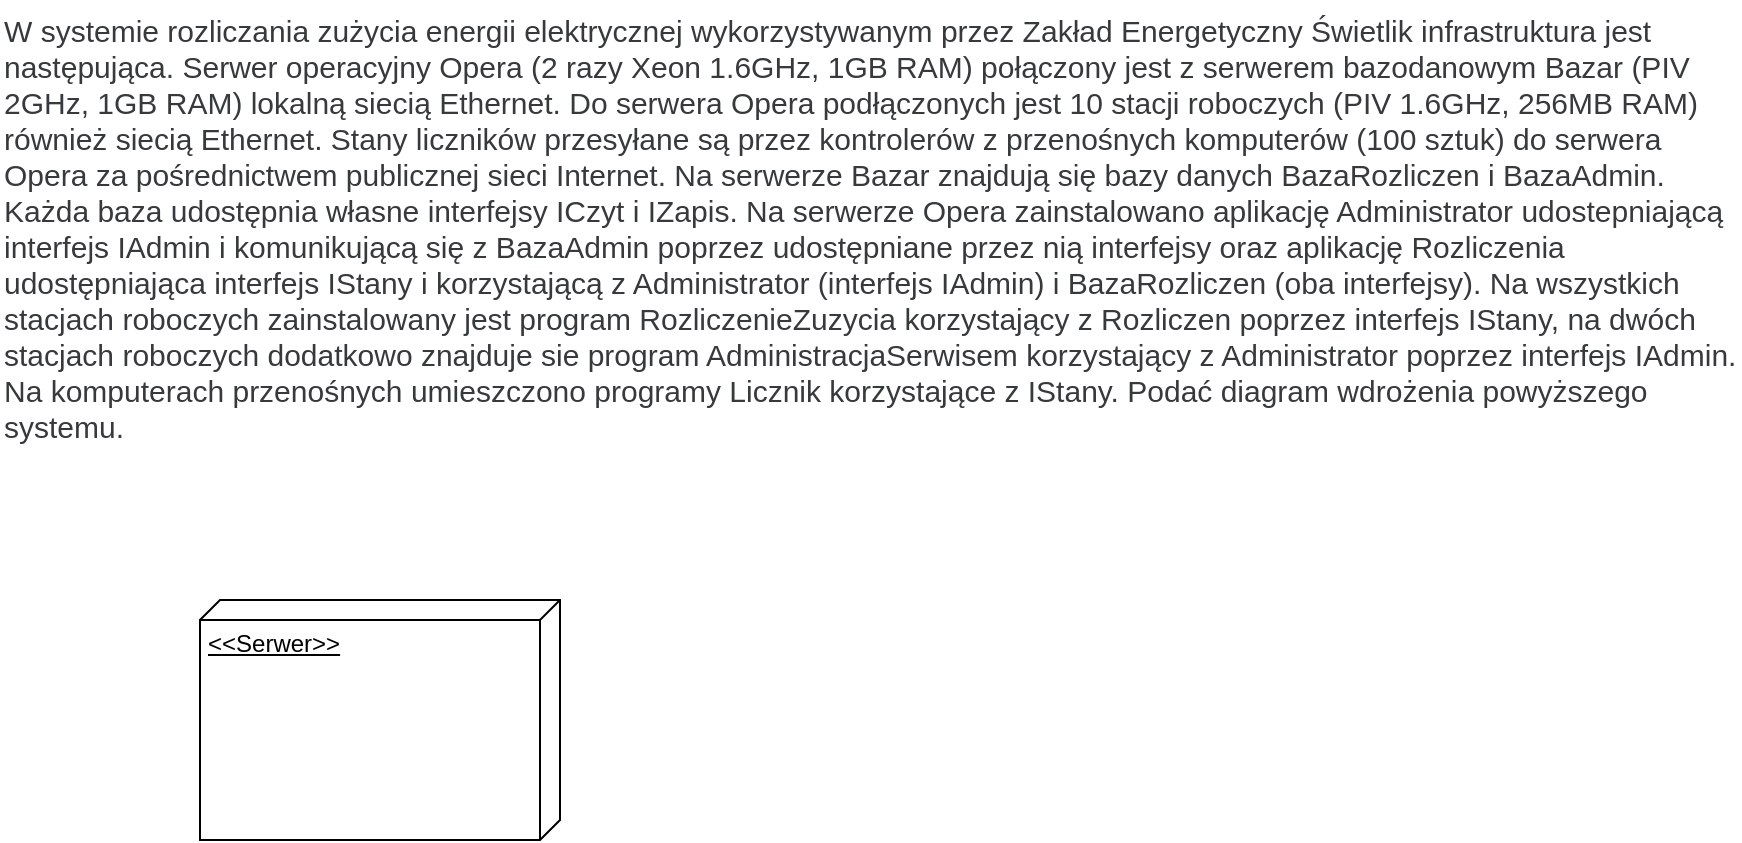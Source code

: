 <mxfile version="24.2.5" type="github">
  <diagram name="Strona-1" id="SIlepOrROydeyQzBnZ1K">
    <mxGraphModel dx="600" dy="726" grid="1" gridSize="10" guides="1" tooltips="1" connect="1" arrows="1" fold="1" page="1" pageScale="1" pageWidth="1169" pageHeight="827" math="0" shadow="0">
      <root>
        <mxCell id="0" />
        <mxCell id="1" parent="0" />
        <mxCell id="Q0T3ycxygkGRaUMYLysI-1" value="&lt;span style=&quot;color: rgb(55, 58, 60); font-family: Poppins, sans-serif; font-size: 15px; font-style: normal; font-variant-ligatures: normal; font-variant-caps: normal; font-weight: 400; letter-spacing: normal; orphans: 2; text-align: left; text-indent: 0px; text-transform: none; widows: 2; word-spacing: 0px; -webkit-text-stroke-width: 0px; white-space: normal; background-color: rgb(255, 255, 255); text-decoration-thickness: initial; text-decoration-style: initial; text-decoration-color: initial; display: inline !important; float: none;&quot;&gt;W systemie rozliczania zużycia energii elektrycznej wykorzystywanym przez Zakład Energetyczny Świetlik infrastruktura jest następująca. Serwer operacyjny Opera (2 razy Xeon 1.6GHz, 1GB RAM) połączony jest z serwerem bazodanowym Bazar (PIV 2GHz, 1GB RAM) lokalną siecią Ethernet. Do serwera Opera podłączonych jest 10 stacji roboczych (PIV 1.6GHz, 256MB RAM) również siecią Ethernet. Stany liczników przesyłane są przez kontrolerów z przenośnych komputerów (100 sztuk) do serwera Opera za pośrednictwem publicznej sieci Internet. Na serwerze Bazar znajdują się bazy danych BazaRozliczen i BazaAdmin. Każda baza udostępnia własne interfejsy ICzyt i IZapis. Na serwerze Opera zainstalowano aplikację Administrator udostepniającą interfejs IAdmin i komunikującą się z BazaAdmin poprzez udostępniane przez nią interfejsy oraz aplikację Rozliczenia udostępniająca interfejs IStany i korzystającą z Administrator (interfejs IAdmin) i BazaRozliczen (oba interfejsy). Na wszystkich stacjach roboczych zainstalowany jest program RozliczenieZuzycia korzystający z Rozliczen poprzez interfejs IStany, na dwóch stacjach roboczych dodatkowo znajduje sie program AdministracjaSerwisem korzystający z Administrator poprzez interfejs IAdmin. Na komputerach przenośnych umieszczono programy Licznik korzystające z IStany. Podać diagram wdrożenia powyższego systemu.&lt;/span&gt;" style="text;whiteSpace=wrap;html=1;" vertex="1" parent="1">
          <mxGeometry x="110" y="30" width="870" height="230" as="geometry" />
        </mxCell>
        <mxCell id="Q0T3ycxygkGRaUMYLysI-2" value="&amp;lt;&amp;lt;Serwer&amp;gt;&amp;gt;" style="verticalAlign=top;align=left;spacingTop=8;spacingLeft=2;spacingRight=12;shape=cube;size=10;direction=south;fontStyle=4;html=1;whiteSpace=wrap;" vertex="1" parent="1">
          <mxGeometry x="210" y="330" width="180" height="120" as="geometry" />
        </mxCell>
      </root>
    </mxGraphModel>
  </diagram>
</mxfile>
